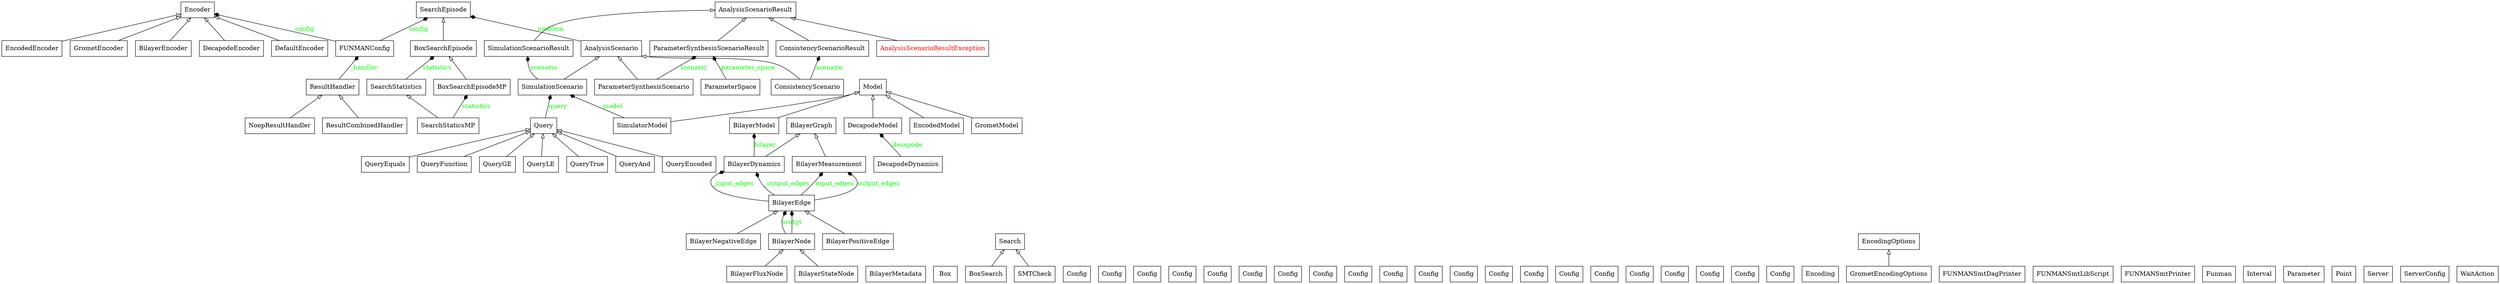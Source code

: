 digraph "classes" {
rankdir=BT
charset="utf-8"
"funman.scenario.scenario.AnalysisScenario" [color="black", fontcolor="black", label=<AnalysisScenario>, shape="record", style="solid"];
"funman.scenario.scenario.AnalysisScenarioResult" [color="black", fontcolor="black", label=<AnalysisScenarioResult>, shape="record", style="solid"];
"funman.scenario.scenario.AnalysisScenarioResultException" [color="black", fontcolor="red", label=<AnalysisScenarioResultException>, shape="record", style="solid"];
"funman.model.bilayer.BilayerDynamics" [color="black", fontcolor="black", label=<BilayerDynamics>, shape="record", style="solid"];
"funman.model.bilayer.BilayerEdge" [color="black", fontcolor="black", label=<BilayerEdge>, shape="record", style="solid"];
"funman.translate.bilayer.BilayerEncoder" [color="black", fontcolor="black", label=<BilayerEncoder>, shape="record", style="solid"];
"funman.model.bilayer.BilayerFluxNode" [color="black", fontcolor="black", label=<BilayerFluxNode>, shape="record", style="solid"];
"funman.model.bilayer.BilayerGraph" [color="black", fontcolor="black", label=<BilayerGraph>, shape="record", style="solid"];
"funman.model.bilayer.BilayerMeasurement" [color="black", fontcolor="black", label=<BilayerMeasurement>, shape="record", style="solid"];
"funman.model.bilayer.BilayerMetadata" [color="black", fontcolor="black", label=<BilayerMetadata>, shape="record", style="solid"];
"funman.model.bilayer.BilayerModel" [color="black", fontcolor="black", label=<BilayerModel>, shape="record", style="solid"];
"funman.model.bilayer.BilayerNegativeEdge" [color="black", fontcolor="black", label=<BilayerNegativeEdge>, shape="record", style="solid"];
"funman.model.bilayer.BilayerNode" [color="black", fontcolor="black", label=<BilayerNode>, shape="record", style="solid"];
"funman.model.bilayer.BilayerPositiveEdge" [color="black", fontcolor="black", label=<BilayerPositiveEdge>, shape="record", style="solid"];
"funman.model.bilayer.BilayerStateNode" [color="black", fontcolor="black", label=<BilayerStateNode>, shape="record", style="solid"];
"funman.representation.representation.Box" [color="black", fontcolor="black", label=<Box>, shape="record", style="solid"];
"funman.search.box_search.BoxSearch" [color="black", fontcolor="black", label=<BoxSearch>, shape="record", style="solid"];
"funman.search.box_search.BoxSearchEpisode" [color="black", fontcolor="black", label=<BoxSearchEpisode>, shape="record", style="solid"];
"funman.search.box_search.BoxSearchEpisodeMP" [color="black", fontcolor="black", label=<BoxSearchEpisodeMP>, shape="record", style="solid"];
"funman.funman.FUNMANConfig.Config" [color="black", fontcolor="black", label=<Config>, shape="record", style="solid"];
"funman.model.bilayer.BilayerGraph.Config" [color="black", fontcolor="black", label=<Config>, shape="record", style="solid"];
"funman.model.bilayer.BilayerDynamics.Config" [color="black", fontcolor="black", label=<Config>, shape="record", style="solid"];
"funman.model.bilayer.BilayerModel.Config" [color="black", fontcolor="black", label=<Config>, shape="record", style="solid"];
"funman.model.encoded.EncodedModel.Config" [color="black", fontcolor="black", label=<Config>, shape="record", style="solid"];
"funman.model.model.Model.Config" [color="black", fontcolor="black", label=<Config>, shape="record", style="solid"];
"funman.model.query.QueryEncoded.Config" [color="black", fontcolor="black", label=<Config>, shape="record", style="solid"];
"funman.scenario.consistency.ConsistencyScenario.Config" [color="black", fontcolor="black", label=<Config>, shape="record", style="solid"];
"funman.scenario.consistency.ConsistencyScenarioResult.Config" [color="black", fontcolor="black", label=<Config>, shape="record", style="solid"];
"funman.scenario.parameter_synthesis.ParameterSynthesisScenario.Config" [color="black", fontcolor="black", label=<Config>, shape="record", style="solid"];
"funman.scenario.parameter_synthesis.ParameterSynthesisScenarioResult.Config" [color="black", fontcolor="black", label=<Config>, shape="record", style="solid"];
"funman.search.box_search.BoxSearchEpisode.Config" [color="black", fontcolor="black", label=<Config>, shape="record", style="solid"];
"funman.search.box_search.BoxSearchEpisodeMP.Config" [color="black", fontcolor="black", label=<Config>, shape="record", style="solid"];
"funman.search.search.SearchStatistics.Config" [color="black", fontcolor="black", label=<Config>, shape="record", style="solid"];
"funman.search.search.SearchEpisode.Config" [color="black", fontcolor="black", label=<Config>, shape="record", style="solid"];
"funman.translate.bilayer.BilayerEncoder.Config" [color="black", fontcolor="black", label=<Config>, shape="record", style="solid"];
"funman.translate.translate.Encoding.Config" [color="black", fontcolor="black", label=<Config>, shape="record", style="solid"];
"funman.translate.translate.Encoder.Config" [color="black", fontcolor="black", label=<Config>, shape="record", style="solid"];
"funman.representation.representation.Parameter.Config" [color="black", fontcolor="black", label=<Config>, shape="record", style="solid"];
"funman.representation.representation.Interval.Config" [color="black", fontcolor="black", label=<Config>, shape="record", style="solid"];
"funman.representation.representation.Box.Config" [color="black", fontcolor="black", label=<Config>, shape="record", style="solid"];
"funman.scenario.consistency.ConsistencyScenario" [color="black", fontcolor="black", label=<ConsistencyScenario>, shape="record", style="solid"];
"funman.scenario.consistency.ConsistencyScenarioResult" [color="black", fontcolor="black", label=<ConsistencyScenarioResult>, shape="record", style="solid"];
"funman.model.decapode.DecapodeDynamics" [color="black", fontcolor="black", label=<DecapodeDynamics>, shape="record", style="solid"];
"funman.translate.decapode.DecapodeEncoder" [color="black", fontcolor="black", label=<DecapodeEncoder>, shape="record", style="solid"];
"funman.model.decapode.DecapodeModel" [color="black", fontcolor="black", label=<DecapodeModel>, shape="record", style="solid"];
"funman.translate.translate.DefaultEncoder" [color="black", fontcolor="black", label=<DefaultEncoder>, shape="record", style="solid"];
"funman.translate.encoded.EncodedEncoder" [color="black", fontcolor="black", label=<EncodedEncoder>, shape="record", style="solid"];
"funman.model.encoded.EncodedModel" [color="black", fontcolor="black", label=<EncodedModel>, shape="record", style="solid"];
"funman.translate.translate.Encoder" [color="black", fontcolor="black", label=<Encoder>, shape="record", style="solid"];
"funman.translate.translate.Encoding" [color="black", fontcolor="black", label=<Encoding>, shape="record", style="solid"];
"funman.translate.translate.EncodingOptions" [color="black", fontcolor="black", label=<EncodingOptions>, shape="record", style="solid"];
"funman.funman.FUNMANConfig" [color="black", fontcolor="black", label=<FUNMANConfig>, shape="record", style="solid"];
"funman.utils.smtlib_utils.FUNMANSmtDagPrinter" [color="black", fontcolor="black", label=<FUNMANSmtDagPrinter>, shape="record", style="solid"];
"funman.utils.smtlib_utils.FUNMANSmtLibScript" [color="black", fontcolor="black", label=<FUNMANSmtLibScript>, shape="record", style="solid"];
"funman.utils.smtlib_utils.FUNMANSmtPrinter" [color="black", fontcolor="black", label=<FUNMANSmtPrinter>, shape="record", style="solid"];
"funman.funman.Funman" [color="black", fontcolor="black", label=<Funman>, shape="record", style="solid"];
"funman.translate.gromet.GrometEncoder" [color="black", fontcolor="black", label=<GrometEncoder>, shape="record", style="solid"];
"funman.translate.gromet.GrometEncodingOptions" [color="black", fontcolor="black", label=<GrometEncodingOptions>, shape="record", style="solid"];
"funman.model.gromet.GrometModel" [color="black", fontcolor="black", label=<GrometModel>, shape="record", style="solid"];
"funman.representation.representation.Interval" [color="black", fontcolor="black", label=<Interval>, shape="record", style="solid"];
"funman.model.model.Model" [color="black", fontcolor="black", label=<Model>, shape="record", style="solid"];
"funman.utils.handlers.NoopResultHandler" [color="black", fontcolor="black", label=<NoopResultHandler>, shape="record", style="solid"];
"funman.representation.representation.Parameter" [color="black", fontcolor="black", label=<Parameter>, shape="record", style="solid"];
"funman.representation.representation.ParameterSpace" [color="black", fontcolor="black", label=<ParameterSpace>, shape="record", style="solid"];
"funman.scenario.parameter_synthesis.ParameterSynthesisScenario" [color="black", fontcolor="black", label=<ParameterSynthesisScenario>, shape="record", style="solid"];
"funman.scenario.parameter_synthesis.ParameterSynthesisScenarioResult" [color="black", fontcolor="black", label=<ParameterSynthesisScenarioResult>, shape="record", style="solid"];
"funman.representation.representation.Point" [color="black", fontcolor="black", label=<Point>, shape="record", style="solid"];
"funman.model.query.Query" [color="black", fontcolor="black", label=<Query>, shape="record", style="solid"];
"funman.model.query.QueryAnd" [color="black", fontcolor="black", label=<QueryAnd>, shape="record", style="solid"];
"funman.model.query.QueryEncoded" [color="black", fontcolor="black", label=<QueryEncoded>, shape="record", style="solid"];
"funman.model.query.QueryEquals" [color="black", fontcolor="black", label=<QueryEquals>, shape="record", style="solid"];
"funman.model.query.QueryFunction" [color="black", fontcolor="black", label=<QueryFunction>, shape="record", style="solid"];
"funman.model.query.QueryGE" [color="black", fontcolor="black", label=<QueryGE>, shape="record", style="solid"];
"funman.model.query.QueryLE" [color="black", fontcolor="black", label=<QueryLE>, shape="record", style="solid"];
"funman.model.query.QueryTrue" [color="black", fontcolor="black", label=<QueryTrue>, shape="record", style="solid"];
"funman.utils.handlers.ResultCombinedHandler" [color="black", fontcolor="black", label=<ResultCombinedHandler>, shape="record", style="solid"];
"funman.utils.handlers.ResultHandler" [color="black", fontcolor="black", label=<ResultHandler>, shape="record", style="solid"];
"funman.search.smt_check.SMTCheck" [color="black", fontcolor="black", label=<SMTCheck>, shape="record", style="solid"];
"funman.search.search.Search" [color="black", fontcolor="black", label=<Search>, shape="record", style="solid"];
"funman.search.search.SearchEpisode" [color="black", fontcolor="black", label=<SearchEpisode>, shape="record", style="solid"];
"funman.search.search.SearchStaticsMP" [color="black", fontcolor="black", label=<SearchStaticsMP>, shape="record", style="solid"];
"funman.search.search.SearchStatistics" [color="black", fontcolor="black", label=<SearchStatistics>, shape="record", style="solid"];
"funman.api.server.Server" [color="black", fontcolor="black", label=<Server>, shape="record", style="solid"];
"funman.api.server.ServerConfig" [color="black", fontcolor="black", label=<ServerConfig>, shape="record", style="solid"];
"funman.scenario.simulation.SimulationScenario" [color="black", fontcolor="black", label=<SimulationScenario>, shape="record", style="solid"];
"funman.scenario.simulation.SimulationScenarioResult" [color="black", fontcolor="black", label=<SimulationScenarioResult>, shape="record", style="solid"];
"funman.model.simulator.SimulatorModel" [color="black", fontcolor="black", label=<SimulatorModel>, shape="record", style="solid"];
"funman.utils.handlers.WaitAction" [color="black", fontcolor="black", label=<WaitAction>, shape="record", style="solid"];
"funman.model.bilayer.BilayerDynamics" -> "funman.model.bilayer.BilayerGraph" [arrowhead="empty", arrowtail="none"];
"funman.model.bilayer.BilayerFluxNode" -> "funman.model.bilayer.BilayerNode" [arrowhead="empty", arrowtail="none"];
"funman.model.bilayer.BilayerMeasurement" -> "funman.model.bilayer.BilayerGraph" [arrowhead="empty", arrowtail="none"];
"funman.model.bilayer.BilayerModel" -> "funman.model.model.Model" [arrowhead="empty", arrowtail="none"];
"funman.model.bilayer.BilayerNegativeEdge" -> "funman.model.bilayer.BilayerEdge" [arrowhead="empty", arrowtail="none"];
"funman.model.bilayer.BilayerPositiveEdge" -> "funman.model.bilayer.BilayerEdge" [arrowhead="empty", arrowtail="none"];
"funman.model.bilayer.BilayerStateNode" -> "funman.model.bilayer.BilayerNode" [arrowhead="empty", arrowtail="none"];
"funman.model.decapode.DecapodeModel" -> "funman.model.model.Model" [arrowhead="empty", arrowtail="none"];
"funman.model.encoded.EncodedModel" -> "funman.model.model.Model" [arrowhead="empty", arrowtail="none"];
"funman.model.gromet.GrometModel" -> "funman.model.model.Model" [arrowhead="empty", arrowtail="none"];
"funman.model.query.QueryAnd" -> "funman.model.query.Query" [arrowhead="empty", arrowtail="none"];
"funman.model.query.QueryEncoded" -> "funman.model.query.Query" [arrowhead="empty", arrowtail="none"];
"funman.model.query.QueryEquals" -> "funman.model.query.Query" [arrowhead="empty", arrowtail="none"];
"funman.model.query.QueryFunction" -> "funman.model.query.Query" [arrowhead="empty", arrowtail="none"];
"funman.model.query.QueryGE" -> "funman.model.query.Query" [arrowhead="empty", arrowtail="none"];
"funman.model.query.QueryLE" -> "funman.model.query.Query" [arrowhead="empty", arrowtail="none"];
"funman.model.query.QueryTrue" -> "funman.model.query.Query" [arrowhead="empty", arrowtail="none"];
"funman.model.simulator.SimulatorModel" -> "funman.model.model.Model" [arrowhead="empty", arrowtail="none"];
"funman.scenario.consistency.ConsistencyScenario" -> "funman.scenario.scenario.AnalysisScenario" [arrowhead="empty", arrowtail="none"];
"funman.scenario.consistency.ConsistencyScenarioResult" -> "funman.scenario.scenario.AnalysisScenarioResult" [arrowhead="empty", arrowtail="none"];
"funman.scenario.parameter_synthesis.ParameterSynthesisScenario" -> "funman.scenario.scenario.AnalysisScenario" [arrowhead="empty", arrowtail="none"];
"funman.scenario.parameter_synthesis.ParameterSynthesisScenarioResult" -> "funman.scenario.scenario.AnalysisScenarioResult" [arrowhead="empty", arrowtail="none"];
"funman.scenario.scenario.AnalysisScenarioResultException" -> "funman.scenario.scenario.AnalysisScenarioResult" [arrowhead="empty", arrowtail="none"];
"funman.scenario.simulation.SimulationScenario" -> "funman.scenario.scenario.AnalysisScenario" [arrowhead="empty", arrowtail="none"];
"funman.scenario.simulation.SimulationScenarioResult" -> "funman.scenario.scenario.AnalysisScenarioResult" [arrowhead="empty", arrowtail="none"];
"funman.search.box_search.BoxSearch" -> "funman.search.search.Search" [arrowhead="empty", arrowtail="none"];
"funman.search.box_search.BoxSearchEpisode" -> "funman.search.search.SearchEpisode" [arrowhead="empty", arrowtail="none"];
"funman.search.box_search.BoxSearchEpisodeMP" -> "funman.search.box_search.BoxSearchEpisode" [arrowhead="empty", arrowtail="none"];
"funman.search.search.SearchStaticsMP" -> "funman.search.search.SearchStatistics" [arrowhead="empty", arrowtail="none"];
"funman.search.smt_check.SMTCheck" -> "funman.search.search.Search" [arrowhead="empty", arrowtail="none"];
"funman.translate.bilayer.BilayerEncoder" -> "funman.translate.translate.Encoder" [arrowhead="empty", arrowtail="none"];
"funman.translate.decapode.DecapodeEncoder" -> "funman.translate.translate.Encoder" [arrowhead="empty", arrowtail="none"];
"funman.translate.encoded.EncodedEncoder" -> "funman.translate.translate.Encoder" [arrowhead="empty", arrowtail="none"];
"funman.translate.gromet.GrometEncoder" -> "funman.translate.translate.Encoder" [arrowhead="empty", arrowtail="none"];
"funman.translate.gromet.GrometEncodingOptions" -> "funman.translate.translate.EncodingOptions" [arrowhead="empty", arrowtail="none"];
"funman.translate.translate.DefaultEncoder" -> "funman.translate.translate.Encoder" [arrowhead="empty", arrowtail="none"];
"funman.utils.handlers.NoopResultHandler" -> "funman.utils.handlers.ResultHandler" [arrowhead="empty", arrowtail="none"];
"funman.utils.handlers.ResultCombinedHandler" -> "funman.utils.handlers.ResultHandler" [arrowhead="empty", arrowtail="none"];
"funman.funman.FUNMANConfig" -> "funman.search.search.SearchEpisode" [arrowhead="diamond", arrowtail="none", fontcolor="green", label="config", style="solid"];
"funman.funman.FUNMANConfig" -> "funman.translate.translate.Encoder" [arrowhead="diamond", arrowtail="none", fontcolor="green", label="config", style="solid"];
"funman.model.bilayer.BilayerDynamics" -> "funman.model.bilayer.BilayerModel" [arrowhead="diamond", arrowtail="none", fontcolor="green", label="bilayer", style="solid"];
"funman.model.bilayer.BilayerEdge" -> "funman.model.bilayer.BilayerDynamics" [arrowhead="diamond", arrowtail="none", fontcolor="green", label="_input_edges", style="solid"];
"funman.model.bilayer.BilayerEdge" -> "funman.model.bilayer.BilayerDynamics" [arrowhead="diamond", arrowtail="none", fontcolor="green", label="_output_edges", style="solid"];
"funman.model.bilayer.BilayerEdge" -> "funman.model.bilayer.BilayerMeasurement" [arrowhead="diamond", arrowtail="none", fontcolor="green", label="input_edges", style="solid"];
"funman.model.bilayer.BilayerEdge" -> "funman.model.bilayer.BilayerMeasurement" [arrowhead="diamond", arrowtail="none", fontcolor="green", label="output_edges", style="solid"];
"funman.model.bilayer.BilayerNode" -> "funman.model.bilayer.BilayerEdge" [arrowhead="diamond", arrowtail="none", fontcolor="green", label="src", style="solid"];
"funman.model.bilayer.BilayerNode" -> "funman.model.bilayer.BilayerEdge" [arrowhead="diamond", arrowtail="none", fontcolor="green", label="tgt", style="solid"];
"funman.model.decapode.DecapodeDynamics" -> "funman.model.decapode.DecapodeModel" [arrowhead="diamond", arrowtail="none", fontcolor="green", label="decapode", style="solid"];
"funman.model.query.Query" -> "funman.scenario.simulation.SimulationScenario" [arrowhead="diamond", arrowtail="none", fontcolor="green", label="query", style="solid"];
"funman.model.simulator.SimulatorModel" -> "funman.scenario.simulation.SimulationScenario" [arrowhead="diamond", arrowtail="none", fontcolor="green", label="model", style="solid"];
"funman.representation.representation.ParameterSpace" -> "funman.scenario.parameter_synthesis.ParameterSynthesisScenarioResult" [arrowhead="diamond", arrowtail="none", fontcolor="green", label="parameter_space", style="solid"];
"funman.scenario.consistency.ConsistencyScenario" -> "funman.scenario.consistency.ConsistencyScenarioResult" [arrowhead="diamond", arrowtail="none", fontcolor="green", label="scenario", style="solid"];
"funman.scenario.parameter_synthesis.ParameterSynthesisScenario" -> "funman.scenario.parameter_synthesis.ParameterSynthesisScenarioResult" [arrowhead="diamond", arrowtail="none", fontcolor="green", label="scenario", style="solid"];
"funman.scenario.scenario.AnalysisScenario" -> "funman.search.search.SearchEpisode" [arrowhead="diamond", arrowtail="none", fontcolor="green", label="problem", style="solid"];
"funman.scenario.simulation.SimulationScenario" -> "funman.scenario.simulation.SimulationScenarioResult" [arrowhead="diamond", arrowtail="none", fontcolor="green", label="scenario", style="solid"];
"funman.search.search.SearchStaticsMP" -> "funman.search.box_search.BoxSearchEpisodeMP" [arrowhead="diamond", arrowtail="none", fontcolor="green", label="statistics", style="solid"];
"funman.search.search.SearchStatistics" -> "funman.search.box_search.BoxSearchEpisode" [arrowhead="diamond", arrowtail="none", fontcolor="green", label="statistics", style="solid"];
"funman.utils.handlers.ResultHandler" -> "funman.funman.FUNMANConfig" [arrowhead="diamond", arrowtail="none", fontcolor="green", label="_handler", style="solid"];
}
